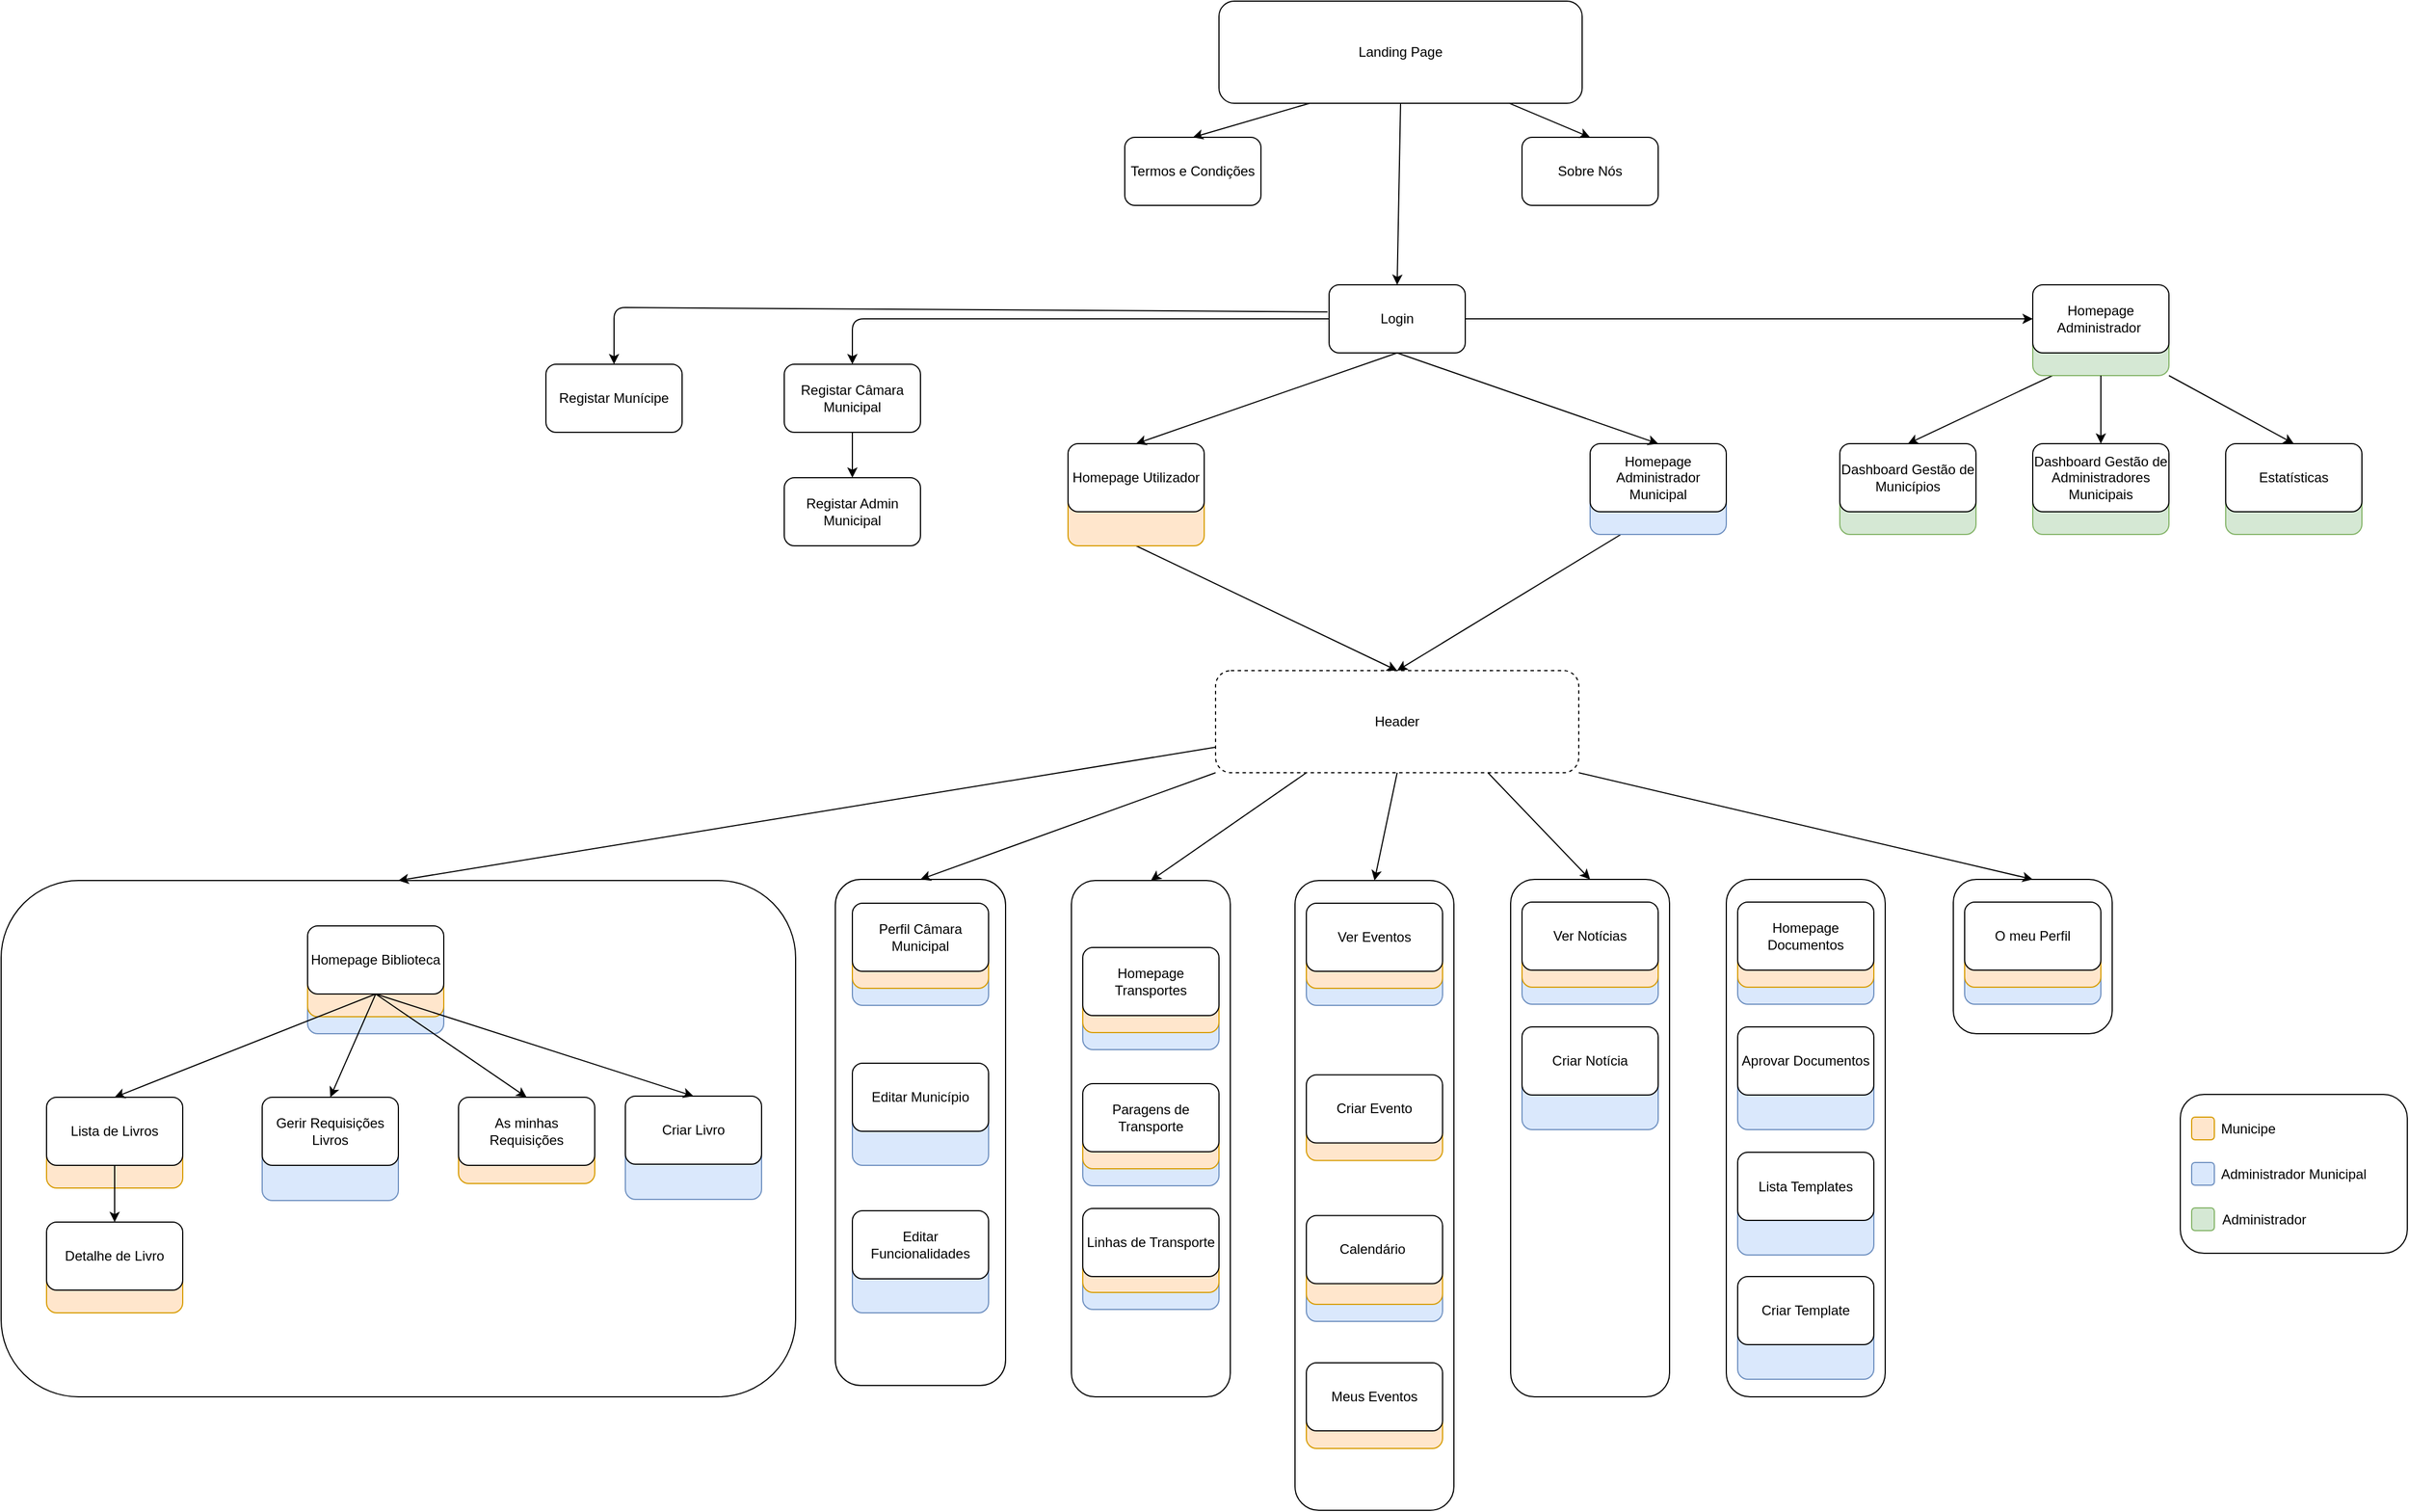 <mxfile version="14.6.13" type="device"><diagram id="I890417Zj50cADQESwnA" name="Página-1"><mxGraphModel dx="4121" dy="1639" grid="1" gridSize="10" guides="1" tooltips="1" connect="1" arrows="1" fold="1" page="1" pageScale="1" pageWidth="1654" pageHeight="1169" math="0" shadow="0"><root><mxCell id="0"/><mxCell id="1" parent="0"/><mxCell id="-BjEru2Gqxh32llCxuPo-10" value="" style="rounded=1;whiteSpace=wrap;html=1;" vertex="1" parent="1"><mxGeometry x="-1840" y="105" width="700" height="455" as="geometry"/></mxCell><mxCell id="qmK6l6WaPU_RYM6WZjc_-5" value="" style="rounded=1;whiteSpace=wrap;html=1;align=left;fillColor=#ffe6cc;strokeColor=#d79b00;" parent="1" vertex="1"><mxGeometry x="-1437" y="312" width="120" height="60" as="geometry"/></mxCell><mxCell id="qmK6l6WaPU_RYM6WZjc_-2" value="" style="rounded=1;whiteSpace=wrap;html=1;align=left;fillColor=#dae8fc;strokeColor=#6c8ebf;" parent="1" vertex="1"><mxGeometry x="-1610" y="327" width="120" height="60" as="geometry"/></mxCell><mxCell id="sZclzFKIsCiV2WWt1zoc-103" value="" style="rounded=1;whiteSpace=wrap;html=1;align=left;fillColor=#dae8fc;strokeColor=#6c8ebf;" parent="1" vertex="1"><mxGeometry x="-1570" y="180" width="120" height="60" as="geometry"/></mxCell><mxCell id="sZclzFKIsCiV2WWt1zoc-1" value="" style="rounded=1;whiteSpace=wrap;html=1;" parent="1" vertex="1"><mxGeometry x="80" y="293.5" width="200" height="140" as="geometry"/></mxCell><mxCell id="sZclzFKIsCiV2WWt1zoc-3" value="" style="rounded=1;whiteSpace=wrap;html=1;" parent="1" vertex="1"><mxGeometry x="-510" y="104" width="140" height="456" as="geometry"/></mxCell><mxCell id="sZclzFKIsCiV2WWt1zoc-4" value="" style="rounded=1;whiteSpace=wrap;html=1;" parent="1" vertex="1"><mxGeometry x="-700" y="105" width="140" height="555" as="geometry"/></mxCell><mxCell id="sZclzFKIsCiV2WWt1zoc-5" value="" style="rounded=1;whiteSpace=wrap;html=1;" parent="1" vertex="1"><mxGeometry x="-897" y="105" width="140" height="455" as="geometry"/></mxCell><mxCell id="sZclzFKIsCiV2WWt1zoc-6" value="" style="rounded=1;whiteSpace=wrap;html=1;" parent="1" vertex="1"><mxGeometry x="-1105" y="104" width="150" height="446" as="geometry"/></mxCell><mxCell id="sZclzFKIsCiV2WWt1zoc-7" value="Header" style="rounded=1;whiteSpace=wrap;html=1;dashed=1;" parent="1" vertex="1"><mxGeometry x="-770" y="-80" width="320" height="90" as="geometry"/></mxCell><mxCell id="sZclzFKIsCiV2WWt1zoc-8" value="" style="endArrow=classic;html=1;exitX=0.5;exitY=1;exitDx=0;exitDy=0;entryX=0.5;entryY=0;entryDx=0;entryDy=0;startArrow=none;" parent="1" source="sZclzFKIsCiV2WWt1zoc-52" target="sZclzFKIsCiV2WWt1zoc-7" edge="1"><mxGeometry width="50" height="50" relative="1" as="geometry"><mxPoint x="110" y="220" as="sourcePoint"/><mxPoint x="160" y="170" as="targetPoint"/></mxGeometry></mxCell><mxCell id="sZclzFKIsCiV2WWt1zoc-9" value="" style="endArrow=classic;html=1;exitX=0.5;exitY=1;exitDx=0;exitDy=0;entryX=0.5;entryY=0;entryDx=0;entryDy=0;" parent="1" source="sZclzFKIsCiV2WWt1zoc-56" target="sZclzFKIsCiV2WWt1zoc-7" edge="1"><mxGeometry width="50" height="50" relative="1" as="geometry"><mxPoint x="-450" y="10" as="sourcePoint"/><mxPoint x="-170" y="50" as="targetPoint"/></mxGeometry></mxCell><mxCell id="sZclzFKIsCiV2WWt1zoc-10" value="" style="endArrow=classic;html=1;exitX=0;exitY=1;exitDx=0;exitDy=0;entryX=0.5;entryY=0;entryDx=0;entryDy=0;" parent="1" source="sZclzFKIsCiV2WWt1zoc-7" target="sZclzFKIsCiV2WWt1zoc-6" edge="1"><mxGeometry width="50" height="50" relative="1" as="geometry"><mxPoint x="40" y="220" as="sourcePoint"/><mxPoint x="90" y="170" as="targetPoint"/></mxGeometry></mxCell><mxCell id="sZclzFKIsCiV2WWt1zoc-11" value="" style="endArrow=classic;html=1;exitX=0.25;exitY=1;exitDx=0;exitDy=0;entryX=0.5;entryY=0;entryDx=0;entryDy=0;" parent="1" source="sZclzFKIsCiV2WWt1zoc-7" target="sZclzFKIsCiV2WWt1zoc-5" edge="1"><mxGeometry width="50" height="50" relative="1" as="geometry"><mxPoint x="-230" y="110" as="sourcePoint"/><mxPoint x="-610" y="150" as="targetPoint"/></mxGeometry></mxCell><mxCell id="sZclzFKIsCiV2WWt1zoc-12" value="" style="endArrow=classic;html=1;exitX=0.5;exitY=1;exitDx=0;exitDy=0;entryX=0.5;entryY=0;entryDx=0;entryDy=0;" parent="1" source="sZclzFKIsCiV2WWt1zoc-7" target="sZclzFKIsCiV2WWt1zoc-4" edge="1"><mxGeometry width="50" height="50" relative="1" as="geometry"><mxPoint x="-200" y="110" as="sourcePoint"/><mxPoint x="-450" y="150" as="targetPoint"/></mxGeometry></mxCell><mxCell id="sZclzFKIsCiV2WWt1zoc-13" value="" style="endArrow=classic;html=1;exitX=0.75;exitY=1;exitDx=0;exitDy=0;entryX=0.5;entryY=0;entryDx=0;entryDy=0;" parent="1" source="sZclzFKIsCiV2WWt1zoc-7" target="sZclzFKIsCiV2WWt1zoc-3" edge="1"><mxGeometry width="50" height="50" relative="1" as="geometry"><mxPoint x="-170" y="110" as="sourcePoint"/><mxPoint x="-290" y="150" as="targetPoint"/></mxGeometry></mxCell><mxCell id="sZclzFKIsCiV2WWt1zoc-15" value="" style="endArrow=classic;html=1;exitX=0.5;exitY=1;exitDx=0;exitDy=0;entryX=0.5;entryY=0;entryDx=0;entryDy=0;" parent="1" source="sZclzFKIsCiV2WWt1zoc-58" target="sZclzFKIsCiV2WWt1zoc-60" edge="1"><mxGeometry width="50" height="50" relative="1" as="geometry"><mxPoint x="-760" y="-100" as="sourcePoint"/><mxPoint x="-710" y="-150" as="targetPoint"/></mxGeometry></mxCell><mxCell id="sZclzFKIsCiV2WWt1zoc-16" value="" style="rounded=1;whiteSpace=wrap;html=1;fillColor=#ffe6cc;strokeColor=#d79b00;" parent="1" vertex="1"><mxGeometry x="90" y="313.5" width="20" height="20" as="geometry"/></mxCell><mxCell id="sZclzFKIsCiV2WWt1zoc-17" value="" style="rounded=1;whiteSpace=wrap;html=1;fillColor=#dae8fc;strokeColor=#6c8ebf;" parent="1" vertex="1"><mxGeometry x="90" y="353.5" width="20" height="20" as="geometry"/></mxCell><mxCell id="sZclzFKIsCiV2WWt1zoc-18" value="" style="rounded=1;whiteSpace=wrap;html=1;fillColor=#d5e8d4;strokeColor=#82b366;" parent="1" vertex="1"><mxGeometry x="90" y="393.5" width="20" height="20" as="geometry"/></mxCell><mxCell id="sZclzFKIsCiV2WWt1zoc-19" value="Municipe" style="text;html=1;strokeColor=none;fillColor=none;align=center;verticalAlign=middle;whiteSpace=wrap;rounded=0;" parent="1" vertex="1"><mxGeometry x="120" y="313.5" width="40" height="20" as="geometry"/></mxCell><mxCell id="sZclzFKIsCiV2WWt1zoc-20" value="Administrador Municipal" style="text;html=1;strokeColor=none;fillColor=none;align=center;verticalAlign=middle;whiteSpace=wrap;rounded=0;" parent="1" vertex="1"><mxGeometry x="110" y="353.5" width="140" height="20" as="geometry"/></mxCell><mxCell id="sZclzFKIsCiV2WWt1zoc-21" value="Administrador" style="text;html=1;strokeColor=none;fillColor=none;align=left;verticalAlign=middle;whiteSpace=wrap;rounded=0;" parent="1" vertex="1"><mxGeometry x="115" y="393.5" width="140" height="20" as="geometry"/></mxCell><mxCell id="sZclzFKIsCiV2WWt1zoc-22" value="" style="rounded=1;whiteSpace=wrap;html=1;align=left;fillColor=#dae8fc;strokeColor=#6c8ebf;" parent="1" vertex="1"><mxGeometry x="-1090" y="155" width="120" height="60" as="geometry"/></mxCell><mxCell id="sZclzFKIsCiV2WWt1zoc-23" value="" style="rounded=1;whiteSpace=wrap;html=1;align=left;fillColor=#ffe6cc;strokeColor=#d79b00;" parent="1" vertex="1"><mxGeometry x="-1090" y="140" width="120" height="60" as="geometry"/></mxCell><mxCell id="sZclzFKIsCiV2WWt1zoc-24" value="Perfil Câmara Municipal" style="rounded=1;whiteSpace=wrap;html=1;" parent="1" vertex="1"><mxGeometry x="-1090" y="125" width="120" height="60" as="geometry"/></mxCell><mxCell id="sZclzFKIsCiV2WWt1zoc-25" value="" style="rounded=1;whiteSpace=wrap;html=1;align=left;fillColor=#dae8fc;strokeColor=#6c8ebf;" parent="1" vertex="1"><mxGeometry x="-887" y="194" width="120" height="60" as="geometry"/></mxCell><mxCell id="sZclzFKIsCiV2WWt1zoc-26" value="" style="rounded=1;whiteSpace=wrap;html=1;align=left;fillColor=#ffe6cc;strokeColor=#d79b00;" parent="1" vertex="1"><mxGeometry x="-887" y="179" width="120" height="60" as="geometry"/></mxCell><mxCell id="sZclzFKIsCiV2WWt1zoc-27" value="Homepage Transportes" style="rounded=1;whiteSpace=wrap;html=1;" parent="1" vertex="1"><mxGeometry x="-887" y="164" width="120" height="60" as="geometry"/></mxCell><mxCell id="sZclzFKIsCiV2WWt1zoc-28" value="" style="rounded=1;whiteSpace=wrap;html=1;align=left;fillColor=#dae8fc;strokeColor=#6c8ebf;" parent="1" vertex="1"><mxGeometry x="-887" y="314" width="120" height="60" as="geometry"/></mxCell><mxCell id="sZclzFKIsCiV2WWt1zoc-29" value="" style="rounded=1;whiteSpace=wrap;html=1;align=left;fillColor=#ffe6cc;strokeColor=#d79b00;" parent="1" vertex="1"><mxGeometry x="-887" y="299" width="120" height="60" as="geometry"/></mxCell><mxCell id="sZclzFKIsCiV2WWt1zoc-30" value="Paragens de Transporte" style="rounded=1;whiteSpace=wrap;html=1;" parent="1" vertex="1"><mxGeometry x="-887" y="284" width="120" height="60" as="geometry"/></mxCell><mxCell id="sZclzFKIsCiV2WWt1zoc-31" value="" style="rounded=1;whiteSpace=wrap;html=1;align=left;fillColor=#dae8fc;strokeColor=#6c8ebf;" parent="1" vertex="1"><mxGeometry x="-887" y="423" width="120" height="60" as="geometry"/></mxCell><mxCell id="sZclzFKIsCiV2WWt1zoc-32" value="" style="rounded=1;whiteSpace=wrap;html=1;align=left;fillColor=#ffe6cc;strokeColor=#d79b00;" parent="1" vertex="1"><mxGeometry x="-887" y="408" width="120" height="60" as="geometry"/></mxCell><mxCell id="sZclzFKIsCiV2WWt1zoc-33" value="Linhas de Transporte" style="rounded=1;whiteSpace=wrap;html=1;" parent="1" vertex="1"><mxGeometry x="-887" y="394" width="120" height="60" as="geometry"/></mxCell><mxCell id="sZclzFKIsCiV2WWt1zoc-34" value="" style="rounded=1;whiteSpace=wrap;html=1;align=left;fillColor=#dae8fc;strokeColor=#6c8ebf;" parent="1" vertex="1"><mxGeometry x="-690" y="155" width="120" height="60" as="geometry"/></mxCell><mxCell id="sZclzFKIsCiV2WWt1zoc-35" value="" style="rounded=1;whiteSpace=wrap;html=1;align=left;fillColor=#ffe6cc;strokeColor=#d79b00;" parent="1" vertex="1"><mxGeometry x="-690" y="140" width="120" height="60" as="geometry"/></mxCell><mxCell id="sZclzFKIsCiV2WWt1zoc-36" value="Ver Eventos" style="rounded=1;whiteSpace=wrap;html=1;" parent="1" vertex="1"><mxGeometry x="-690" y="125" width="120" height="60" as="geometry"/></mxCell><mxCell id="sZclzFKIsCiV2WWt1zoc-38" value="" style="rounded=1;whiteSpace=wrap;html=1;align=left;fillColor=#ffe6cc;strokeColor=#d79b00;" parent="1" vertex="1"><mxGeometry x="-690" y="291.75" width="120" height="60" as="geometry"/></mxCell><mxCell id="sZclzFKIsCiV2WWt1zoc-39" value="Criar Evento" style="rounded=1;whiteSpace=wrap;html=1;" parent="1" vertex="1"><mxGeometry x="-690" y="276.25" width="120" height="60" as="geometry"/></mxCell><mxCell id="sZclzFKIsCiV2WWt1zoc-40" value="" style="rounded=1;whiteSpace=wrap;html=1;align=left;fillColor=#dae8fc;strokeColor=#6c8ebf;" parent="1" vertex="1"><mxGeometry x="-500" y="154" width="120" height="60" as="geometry"/></mxCell><mxCell id="sZclzFKIsCiV2WWt1zoc-41" value="" style="rounded=1;whiteSpace=wrap;html=1;align=left;fillColor=#ffe6cc;strokeColor=#d79b00;" parent="1" vertex="1"><mxGeometry x="-500" y="139" width="120" height="60" as="geometry"/></mxCell><mxCell id="sZclzFKIsCiV2WWt1zoc-42" value="Ver Notícias" style="rounded=1;whiteSpace=wrap;html=1;" parent="1" vertex="1"><mxGeometry x="-500" y="124" width="120" height="60" as="geometry"/></mxCell><mxCell id="sZclzFKIsCiV2WWt1zoc-43" value="" style="rounded=1;whiteSpace=wrap;html=1;align=left;fillColor=#dae8fc;strokeColor=#6c8ebf;" parent="1" vertex="1"><mxGeometry x="-500" y="264.5" width="120" height="60" as="geometry"/></mxCell><mxCell id="sZclzFKIsCiV2WWt1zoc-45" value="Criar Notícia" style="rounded=1;whiteSpace=wrap;html=1;" parent="1" vertex="1"><mxGeometry x="-500" y="234" width="120" height="60" as="geometry"/></mxCell><mxCell id="sZclzFKIsCiV2WWt1zoc-52" value="" style="rounded=1;whiteSpace=wrap;html=1;align=left;fillColor=#ffe6cc;strokeColor=#d79b00;" parent="1" vertex="1"><mxGeometry x="-900" y="-250" width="120" height="60" as="geometry"/></mxCell><mxCell id="sZclzFKIsCiV2WWt1zoc-53" value="" style="endArrow=none;html=1;exitX=0.5;exitY=1;exitDx=0;exitDy=0;entryX=0.5;entryY=0;entryDx=0;entryDy=0;" parent="1" source="sZclzFKIsCiV2WWt1zoc-54" target="sZclzFKIsCiV2WWt1zoc-52" edge="1"><mxGeometry width="50" height="50" relative="1" as="geometry"><mxPoint x="-1170" y="-155" as="sourcePoint"/><mxPoint x="-890" y="-115" as="targetPoint"/></mxGeometry></mxCell><mxCell id="sZclzFKIsCiV2WWt1zoc-54" value="Homepage Utilizador" style="rounded=1;whiteSpace=wrap;html=1;" parent="1" vertex="1"><mxGeometry x="-900" y="-280" width="120" height="60" as="geometry"/></mxCell><mxCell id="sZclzFKIsCiV2WWt1zoc-55" value="" style="rounded=1;whiteSpace=wrap;html=1;align=left;fillColor=#dae8fc;strokeColor=#6c8ebf;" parent="1" vertex="1"><mxGeometry x="-440" y="-260" width="120" height="60" as="geometry"/></mxCell><mxCell id="sZclzFKIsCiV2WWt1zoc-56" value="Homepage Administrador Municipal" style="rounded=1;whiteSpace=wrap;html=1;" parent="1" vertex="1"><mxGeometry x="-440" y="-280" width="120" height="60" as="geometry"/></mxCell><mxCell id="sZclzFKIsCiV2WWt1zoc-57" value="" style="rounded=1;whiteSpace=wrap;html=1;align=left;fillColor=#d5e8d4;strokeColor=#82b366;" parent="1" vertex="1"><mxGeometry x="-50" y="-400" width="120" height="60" as="geometry"/></mxCell><mxCell id="sZclzFKIsCiV2WWt1zoc-58" value="Homepage Administrador&amp;nbsp;" style="rounded=1;whiteSpace=wrap;html=1;" parent="1" vertex="1"><mxGeometry x="-50" y="-420" width="120" height="60" as="geometry"/></mxCell><mxCell id="sZclzFKIsCiV2WWt1zoc-59" value="" style="rounded=1;whiteSpace=wrap;html=1;align=left;fillColor=#d5e8d4;strokeColor=#82b366;" parent="1" vertex="1"><mxGeometry x="-220" y="-260" width="120" height="60" as="geometry"/></mxCell><mxCell id="sZclzFKIsCiV2WWt1zoc-60" value="Dashboard Gestão de Municípios" style="rounded=1;whiteSpace=wrap;html=1;" parent="1" vertex="1"><mxGeometry x="-220" y="-280" width="120" height="60" as="geometry"/></mxCell><mxCell id="sZclzFKIsCiV2WWt1zoc-83" value="" style="rounded=1;whiteSpace=wrap;html=1;align=left;fillColor=#ffe6cc;strokeColor=#d79b00;" parent="1" vertex="1"><mxGeometry x="-1570" y="165" width="120" height="60" as="geometry"/></mxCell><mxCell id="sZclzFKIsCiV2WWt1zoc-84" value="Homepage Biblioteca" style="rounded=1;whiteSpace=wrap;html=1;" parent="1" vertex="1"><mxGeometry x="-1570" y="145" width="120" height="60" as="geometry"/></mxCell><mxCell id="sZclzFKIsCiV2WWt1zoc-108" value="" style="rounded=1;whiteSpace=wrap;html=1;align=left;fillColor=#ffe6cc;strokeColor=#d79b00;" parent="1" vertex="1"><mxGeometry x="-1800" y="316" width="120" height="60" as="geometry"/></mxCell><mxCell id="sZclzFKIsCiV2WWt1zoc-109" value="" style="endArrow=none;html=1;exitX=0.5;exitY=1;exitDx=0;exitDy=0;entryX=0.5;entryY=0;entryDx=0;entryDy=0;" parent="1" source="sZclzFKIsCiV2WWt1zoc-110" target="sZclzFKIsCiV2WWt1zoc-108" edge="1"><mxGeometry width="50" height="50" relative="1" as="geometry"><mxPoint x="-1740" y="356" as="sourcePoint"/><mxPoint x="-1460" y="396" as="targetPoint"/></mxGeometry></mxCell><mxCell id="sZclzFKIsCiV2WWt1zoc-110" value="Lista de Livros" style="rounded=1;whiteSpace=wrap;html=1;" parent="1" vertex="1"><mxGeometry x="-1800" y="296" width="120" height="60" as="geometry"/></mxCell><mxCell id="sZclzFKIsCiV2WWt1zoc-112" value="Gerir Requisições Livros" style="rounded=1;whiteSpace=wrap;html=1;" parent="1" vertex="1"><mxGeometry x="-1610" y="296" width="120" height="60" as="geometry"/></mxCell><mxCell id="sZclzFKIsCiV2WWt1zoc-116" value="As minhas Requisições" style="rounded=1;whiteSpace=wrap;html=1;" parent="1" vertex="1"><mxGeometry x="-1437" y="296" width="120" height="60" as="geometry"/></mxCell><mxCell id="sZclzFKIsCiV2WWt1zoc-117" value="" style="endArrow=classic;html=1;entryX=0.5;entryY=0;entryDx=0;entryDy=0;" parent="1" target="sZclzFKIsCiV2WWt1zoc-110" edge="1"><mxGeometry width="50" height="50" relative="1" as="geometry"><mxPoint x="-1510" y="205" as="sourcePoint"/><mxPoint x="-1700" y="305" as="targetPoint"/></mxGeometry></mxCell><mxCell id="sZclzFKIsCiV2WWt1zoc-119" value="" style="endArrow=classic;html=1;entryX=0.5;entryY=0;entryDx=0;entryDy=0;exitX=0.5;exitY=1;exitDx=0;exitDy=0;" parent="1" source="sZclzFKIsCiV2WWt1zoc-84" target="sZclzFKIsCiV2WWt1zoc-116" edge="1"><mxGeometry width="50" height="50" relative="1" as="geometry"><mxPoint x="-1430" y="215" as="sourcePoint"/><mxPoint x="-1340" y="305" as="targetPoint"/></mxGeometry></mxCell><mxCell id="sZclzFKIsCiV2WWt1zoc-122" value="" style="rounded=1;whiteSpace=wrap;html=1;align=left;fillColor=#ffe6cc;strokeColor=#d79b00;" parent="1" vertex="1"><mxGeometry x="-1800" y="426" width="120" height="60" as="geometry"/></mxCell><mxCell id="sZclzFKIsCiV2WWt1zoc-123" value="" style="endArrow=none;html=1;exitX=0.5;exitY=1;exitDx=0;exitDy=0;entryX=0.5;entryY=0;entryDx=0;entryDy=0;" parent="1" source="sZclzFKIsCiV2WWt1zoc-124" target="sZclzFKIsCiV2WWt1zoc-122" edge="1"><mxGeometry width="50" height="50" relative="1" as="geometry"><mxPoint x="-1740" y="466" as="sourcePoint"/><mxPoint x="-1460" y="506" as="targetPoint"/></mxGeometry></mxCell><mxCell id="sZclzFKIsCiV2WWt1zoc-124" value="Detalhe de Livro" style="rounded=1;whiteSpace=wrap;html=1;" parent="1" vertex="1"><mxGeometry x="-1800" y="406" width="120" height="60" as="geometry"/></mxCell><mxCell id="sZclzFKIsCiV2WWt1zoc-125" value="" style="endArrow=classic;html=1;entryX=0.5;entryY=0;entryDx=0;entryDy=0;exitX=0.5;exitY=1;exitDx=0;exitDy=0;" parent="1" source="sZclzFKIsCiV2WWt1zoc-110" target="sZclzFKIsCiV2WWt1zoc-124" edge="1"><mxGeometry width="50" height="50" relative="1" as="geometry"><mxPoint x="-1610" y="206" as="sourcePoint"/><mxPoint x="-1910" y="306" as="targetPoint"/></mxGeometry></mxCell><mxCell id="qmK6l6WaPU_RYM6WZjc_-1" value="" style="endArrow=classic;html=1;entryX=0.5;entryY=0;entryDx=0;entryDy=0;exitX=0.5;exitY=1;exitDx=0;exitDy=0;" parent="1" source="sZclzFKIsCiV2WWt1zoc-84" target="sZclzFKIsCiV2WWt1zoc-112" edge="1"><mxGeometry width="50" height="50" relative="1" as="geometry"><mxPoint x="-1500" y="215" as="sourcePoint"/><mxPoint x="-1267" y="305" as="targetPoint"/></mxGeometry></mxCell><mxCell id="qmK6l6WaPU_RYM6WZjc_-6" value="" style="rounded=1;whiteSpace=wrap;html=1;align=left;fillColor=#dae8fc;strokeColor=#6c8ebf;" parent="1" vertex="1"><mxGeometry x="-1290" y="326" width="120" height="60" as="geometry"/></mxCell><mxCell id="qmK6l6WaPU_RYM6WZjc_-8" value="Criar Livro" style="rounded=1;whiteSpace=wrap;html=1;" parent="1" vertex="1"><mxGeometry x="-1290" y="295" width="120" height="60" as="geometry"/></mxCell><mxCell id="qmK6l6WaPU_RYM6WZjc_-9" value="" style="endArrow=classic;html=1;entryX=0.5;entryY=0;entryDx=0;entryDy=0;exitX=0.5;exitY=1;exitDx=0;exitDy=0;" parent="1" source="sZclzFKIsCiV2WWt1zoc-84" target="qmK6l6WaPU_RYM6WZjc_-8" edge="1"><mxGeometry width="50" height="50" relative="1" as="geometry"><mxPoint x="-1500" y="215" as="sourcePoint"/><mxPoint x="-1267" y="305" as="targetPoint"/></mxGeometry></mxCell><mxCell id="-BjEru2Gqxh32llCxuPo-3" value="" style="rounded=1;whiteSpace=wrap;html=1;align=left;fillColor=#d5e8d4;strokeColor=#82b366;" vertex="1" parent="1"><mxGeometry x="-50" y="-260" width="120" height="60" as="geometry"/></mxCell><mxCell id="-BjEru2Gqxh32llCxuPo-4" value="Dashboard Gestão de Administradores Municipais" style="rounded=1;whiteSpace=wrap;html=1;" vertex="1" parent="1"><mxGeometry x="-50" y="-280" width="120" height="60" as="geometry"/></mxCell><mxCell id="-BjEru2Gqxh32llCxuPo-6" value="" style="rounded=1;whiteSpace=wrap;html=1;align=left;fillColor=#d5e8d4;strokeColor=#82b366;" vertex="1" parent="1"><mxGeometry x="120" y="-260" width="120" height="60" as="geometry"/></mxCell><mxCell id="-BjEru2Gqxh32llCxuPo-7" value="Estatísticas" style="rounded=1;whiteSpace=wrap;html=1;" vertex="1" parent="1"><mxGeometry x="120" y="-280" width="120" height="60" as="geometry"/></mxCell><mxCell id="-BjEru2Gqxh32llCxuPo-8" value="" style="endArrow=classic;html=1;exitX=1;exitY=1;exitDx=0;exitDy=0;entryX=0.5;entryY=0;entryDx=0;entryDy=0;" edge="1" parent="1" source="sZclzFKIsCiV2WWt1zoc-57" target="-BjEru2Gqxh32llCxuPo-7"><mxGeometry width="50" height="50" relative="1" as="geometry"><mxPoint x="20" y="-330" as="sourcePoint"/><mxPoint x="-160" y="-270" as="targetPoint"/></mxGeometry></mxCell><mxCell id="-BjEru2Gqxh32llCxuPo-9" value="" style="endArrow=classic;html=1;exitX=0.5;exitY=1;exitDx=0;exitDy=0;entryX=0.5;entryY=0;entryDx=0;entryDy=0;" edge="1" parent="1" source="sZclzFKIsCiV2WWt1zoc-57" target="-BjEru2Gqxh32llCxuPo-4"><mxGeometry width="50" height="50" relative="1" as="geometry"><mxPoint x="30" y="-320" as="sourcePoint"/><mxPoint x="-150" y="-260" as="targetPoint"/></mxGeometry></mxCell><mxCell id="-BjEru2Gqxh32llCxuPo-11" value="" style="endArrow=classic;html=1;exitX=0;exitY=0.75;exitDx=0;exitDy=0;entryX=0.5;entryY=0;entryDx=0;entryDy=0;" edge="1" parent="1" source="sZclzFKIsCiV2WWt1zoc-7" target="-BjEru2Gqxh32llCxuPo-10"><mxGeometry width="50" height="50" relative="1" as="geometry"><mxPoint x="-760" y="20" as="sourcePoint"/><mxPoint x="-840" y="155" as="targetPoint"/></mxGeometry></mxCell><mxCell id="-BjEru2Gqxh32llCxuPo-12" value="" style="rounded=1;whiteSpace=wrap;html=1;align=left;fillColor=#dae8fc;strokeColor=#6c8ebf;" vertex="1" parent="1"><mxGeometry x="-1090" y="296" width="120" height="60" as="geometry"/></mxCell><mxCell id="-BjEru2Gqxh32llCxuPo-14" value="Editar Município" style="rounded=1;whiteSpace=wrap;html=1;" vertex="1" parent="1"><mxGeometry x="-1090" y="266" width="120" height="60" as="geometry"/></mxCell><mxCell id="-BjEru2Gqxh32llCxuPo-15" value="" style="rounded=1;whiteSpace=wrap;html=1;align=left;fillColor=#dae8fc;strokeColor=#6c8ebf;" vertex="1" parent="1"><mxGeometry x="-1090" y="426" width="120" height="60" as="geometry"/></mxCell><mxCell id="-BjEru2Gqxh32llCxuPo-16" value="Editar Funcionalidades" style="rounded=1;whiteSpace=wrap;html=1;" vertex="1" parent="1"><mxGeometry x="-1090" y="396" width="120" height="60" as="geometry"/></mxCell><mxCell id="-BjEru2Gqxh32llCxuPo-19" value="" style="rounded=1;whiteSpace=wrap;html=1;align=left;fillColor=#ffe6cc;strokeColor=#d79b00;" vertex="1" parent="1"><mxGeometry x="-690" y="415.75" width="120" height="60" as="geometry"/></mxCell><mxCell id="-BjEru2Gqxh32llCxuPo-23" value="" style="rounded=1;whiteSpace=wrap;html=1;" vertex="1" parent="1"><mxGeometry x="-320" y="104" width="140" height="456" as="geometry"/></mxCell><mxCell id="-BjEru2Gqxh32llCxuPo-24" value="" style="rounded=1;whiteSpace=wrap;html=1;align=left;fillColor=#dae8fc;strokeColor=#6c8ebf;" vertex="1" parent="1"><mxGeometry x="-310" y="154" width="120" height="60" as="geometry"/></mxCell><mxCell id="-BjEru2Gqxh32llCxuPo-25" value="" style="rounded=1;whiteSpace=wrap;html=1;align=left;fillColor=#ffe6cc;strokeColor=#d79b00;" vertex="1" parent="1"><mxGeometry x="-310" y="139" width="120" height="60" as="geometry"/></mxCell><mxCell id="-BjEru2Gqxh32llCxuPo-26" value="Homepage Documentos" style="rounded=1;whiteSpace=wrap;html=1;" vertex="1" parent="1"><mxGeometry x="-310" y="124" width="120" height="60" as="geometry"/></mxCell><mxCell id="-BjEru2Gqxh32llCxuPo-27" value="" style="rounded=1;whiteSpace=wrap;html=1;align=left;fillColor=#dae8fc;strokeColor=#6c8ebf;" vertex="1" parent="1"><mxGeometry x="-310" y="264.5" width="120" height="60" as="geometry"/></mxCell><mxCell id="-BjEru2Gqxh32llCxuPo-28" value="Aprovar Documentos" style="rounded=1;whiteSpace=wrap;html=1;" vertex="1" parent="1"><mxGeometry x="-310" y="234" width="120" height="60" as="geometry"/></mxCell><mxCell id="-BjEru2Gqxh32llCxuPo-29" value="" style="rounded=1;whiteSpace=wrap;html=1;align=left;fillColor=#dae8fc;strokeColor=#6c8ebf;" vertex="1" parent="1"><mxGeometry x="-310" y="375" width="120" height="60" as="geometry"/></mxCell><mxCell id="-BjEru2Gqxh32llCxuPo-30" value="Lista Templates" style="rounded=1;whiteSpace=wrap;html=1;" vertex="1" parent="1"><mxGeometry x="-310" y="344.5" width="120" height="60" as="geometry"/></mxCell><mxCell id="-BjEru2Gqxh32llCxuPo-31" value="" style="rounded=1;whiteSpace=wrap;html=1;align=left;fillColor=#dae8fc;strokeColor=#6c8ebf;" vertex="1" parent="1"><mxGeometry x="-310" y="484.5" width="120" height="60" as="geometry"/></mxCell><mxCell id="-BjEru2Gqxh32llCxuPo-32" value="Criar Template" style="rounded=1;whiteSpace=wrap;html=1;" vertex="1" parent="1"><mxGeometry x="-310" y="454" width="120" height="60" as="geometry"/></mxCell><mxCell id="-BjEru2Gqxh32llCxuPo-35" value="" style="rounded=1;whiteSpace=wrap;html=1;" vertex="1" parent="1"><mxGeometry x="-120" y="104" width="140" height="136" as="geometry"/></mxCell><mxCell id="-BjEru2Gqxh32llCxuPo-36" value="" style="rounded=1;whiteSpace=wrap;html=1;align=left;fillColor=#dae8fc;strokeColor=#6c8ebf;" vertex="1" parent="1"><mxGeometry x="-110" y="154" width="120" height="60" as="geometry"/></mxCell><mxCell id="-BjEru2Gqxh32llCxuPo-37" value="" style="rounded=1;whiteSpace=wrap;html=1;align=left;fillColor=#ffe6cc;strokeColor=#d79b00;" vertex="1" parent="1"><mxGeometry x="-110" y="139" width="120" height="60" as="geometry"/></mxCell><mxCell id="-BjEru2Gqxh32llCxuPo-38" value="O meu Perfil" style="rounded=1;whiteSpace=wrap;html=1;" vertex="1" parent="1"><mxGeometry x="-110" y="124" width="120" height="60" as="geometry"/></mxCell><mxCell id="-BjEru2Gqxh32llCxuPo-39" value="" style="endArrow=classic;html=1;exitX=1;exitY=1;exitDx=0;exitDy=0;entryX=0.5;entryY=0;entryDx=0;entryDy=0;" edge="1" parent="1" source="sZclzFKIsCiV2WWt1zoc-7" target="-BjEru2Gqxh32llCxuPo-35"><mxGeometry width="50" height="50" relative="1" as="geometry"><mxPoint x="-520" y="20" as="sourcePoint"/><mxPoint x="-430" y="114" as="targetPoint"/></mxGeometry></mxCell><mxCell id="-BjEru2Gqxh32llCxuPo-40" value="" style="rounded=1;whiteSpace=wrap;html=1;align=left;fillColor=#ffe6cc;strokeColor=#d79b00;" vertex="1" parent="1"><mxGeometry x="-690" y="545.5" width="120" height="60" as="geometry"/></mxCell><mxCell id="-BjEru2Gqxh32llCxuPo-41" value="Meus Eventos" style="rounded=1;whiteSpace=wrap;html=1;" vertex="1" parent="1"><mxGeometry x="-690" y="530" width="120" height="60" as="geometry"/></mxCell><mxCell id="-BjEru2Gqxh32llCxuPo-42" value="" style="rounded=1;whiteSpace=wrap;html=1;align=left;fillColor=#dae8fc;strokeColor=#6c8ebf;" vertex="1" parent="1"><mxGeometry x="-690" y="433.5" width="120" height="60" as="geometry"/></mxCell><mxCell id="-BjEru2Gqxh32llCxuPo-43" value="" style="rounded=1;whiteSpace=wrap;html=1;align=left;fillColor=#ffe6cc;strokeColor=#d79b00;" vertex="1" parent="1"><mxGeometry x="-690" y="418.5" width="120" height="60" as="geometry"/></mxCell><mxCell id="-BjEru2Gqxh32llCxuPo-20" value="Calendário&amp;nbsp;" style="rounded=1;whiteSpace=wrap;html=1;" vertex="1" parent="1"><mxGeometry x="-690" y="400.25" width="120" height="60" as="geometry"/></mxCell><mxCell id="-BjEru2Gqxh32llCxuPo-44" value="Landing Page" style="rounded=1;whiteSpace=wrap;html=1;" vertex="1" parent="1"><mxGeometry x="-767" y="-670" width="320" height="90" as="geometry"/></mxCell><mxCell id="-BjEru2Gqxh32llCxuPo-46" value="Login" style="rounded=1;whiteSpace=wrap;html=1;" vertex="1" parent="1"><mxGeometry x="-670" y="-420" width="120" height="60" as="geometry"/></mxCell><mxCell id="-BjEru2Gqxh32llCxuPo-47" value="Sobre Nós" style="rounded=1;whiteSpace=wrap;html=1;" vertex="1" parent="1"><mxGeometry x="-500" y="-550" width="120" height="60" as="geometry"/></mxCell><mxCell id="-BjEru2Gqxh32llCxuPo-48" value="Termos e Condições" style="rounded=1;whiteSpace=wrap;html=1;" vertex="1" parent="1"><mxGeometry x="-850" y="-550" width="120" height="60" as="geometry"/></mxCell><mxCell id="-BjEru2Gqxh32llCxuPo-49" value="" style="endArrow=classic;html=1;exitX=0.25;exitY=1;exitDx=0;exitDy=0;entryX=0.5;entryY=0;entryDx=0;entryDy=0;" edge="1" parent="1" source="-BjEru2Gqxh32llCxuPo-44" target="-BjEru2Gqxh32llCxuPo-48"><mxGeometry width="50" height="50" relative="1" as="geometry"><mxPoint x="-730" y="-80" as="sourcePoint"/><mxPoint x="-680" y="-130" as="targetPoint"/></mxGeometry></mxCell><mxCell id="-BjEru2Gqxh32llCxuPo-50" value="" style="endArrow=classic;html=1;exitX=0.5;exitY=1;exitDx=0;exitDy=0;entryX=0.5;entryY=0;entryDx=0;entryDy=0;" edge="1" parent="1" source="-BjEru2Gqxh32llCxuPo-44" target="-BjEru2Gqxh32llCxuPo-46"><mxGeometry width="50" height="50" relative="1" as="geometry"><mxPoint x="-690" y="-570" as="sourcePoint"/><mxPoint x="-780" y="-410" as="targetPoint"/></mxGeometry></mxCell><mxCell id="-BjEru2Gqxh32llCxuPo-51" value="" style="endArrow=classic;html=1;exitX=0.798;exitY=0.998;exitDx=0;exitDy=0;entryX=0.5;entryY=0;entryDx=0;entryDy=0;exitPerimeter=0;" edge="1" parent="1" source="-BjEru2Gqxh32llCxuPo-44" target="-BjEru2Gqxh32llCxuPo-47"><mxGeometry width="50" height="50" relative="1" as="geometry"><mxPoint x="-610" y="-570" as="sourcePoint"/><mxPoint x="-600" y="-410" as="targetPoint"/></mxGeometry></mxCell><mxCell id="-BjEru2Gqxh32llCxuPo-52" value="" style="endArrow=classic;html=1;exitX=0.5;exitY=1;exitDx=0;exitDy=0;entryX=0.5;entryY=0;entryDx=0;entryDy=0;" edge="1" parent="1" source="-BjEru2Gqxh32llCxuPo-46" target="sZclzFKIsCiV2WWt1zoc-54"><mxGeometry width="50" height="50" relative="1" as="geometry"><mxPoint x="-597" y="-570" as="sourcePoint"/><mxPoint x="-600" y="-410" as="targetPoint"/></mxGeometry></mxCell><mxCell id="-BjEru2Gqxh32llCxuPo-53" value="" style="endArrow=classic;html=1;exitX=0.5;exitY=1;exitDx=0;exitDy=0;entryX=0.5;entryY=0;entryDx=0;entryDy=0;" edge="1" parent="1" source="-BjEru2Gqxh32llCxuPo-46" target="sZclzFKIsCiV2WWt1zoc-56"><mxGeometry width="50" height="50" relative="1" as="geometry"><mxPoint x="-600" y="-350" as="sourcePoint"/><mxPoint x="-830" y="-270" as="targetPoint"/></mxGeometry></mxCell><mxCell id="-BjEru2Gqxh32llCxuPo-54" value="" style="endArrow=classic;html=1;exitX=1;exitY=0.5;exitDx=0;exitDy=0;entryX=0;entryY=0.5;entryDx=0;entryDy=0;" edge="1" parent="1" source="-BjEru2Gqxh32llCxuPo-46" target="sZclzFKIsCiV2WWt1zoc-58"><mxGeometry width="50" height="50" relative="1" as="geometry"><mxPoint x="400" y="-110" as="sourcePoint"/><mxPoint x="450" y="-160" as="targetPoint"/></mxGeometry></mxCell><mxCell id="-BjEru2Gqxh32llCxuPo-59" value="Registar Munícipe" style="rounded=1;whiteSpace=wrap;html=1;" vertex="1" parent="1"><mxGeometry x="-1360" y="-350" width="120" height="60" as="geometry"/></mxCell><mxCell id="-BjEru2Gqxh32llCxuPo-68" value="Registar Câmara Municipal" style="rounded=1;whiteSpace=wrap;html=1;" vertex="1" parent="1"><mxGeometry x="-1150" y="-350" width="120" height="60" as="geometry"/></mxCell><mxCell id="-BjEru2Gqxh32llCxuPo-69" value="Registar Admin Municipal" style="rounded=1;whiteSpace=wrap;html=1;" vertex="1" parent="1"><mxGeometry x="-1150" y="-250" width="120" height="60" as="geometry"/></mxCell><mxCell id="-BjEru2Gqxh32llCxuPo-71" value="" style="endArrow=classic;html=1;exitX=0.5;exitY=1;exitDx=0;exitDy=0;entryX=0.5;entryY=0;entryDx=0;entryDy=0;" edge="1" parent="1" source="-BjEru2Gqxh32llCxuPo-68" target="-BjEru2Gqxh32llCxuPo-69"><mxGeometry width="50" height="50" relative="1" as="geometry"><mxPoint x="-1040" as="sourcePoint"/><mxPoint x="-990" y="-50" as="targetPoint"/></mxGeometry></mxCell><mxCell id="-BjEru2Gqxh32llCxuPo-72" value="" style="endArrow=classic;html=1;exitX=0;exitY=0.5;exitDx=0;exitDy=0;entryX=0.5;entryY=0;entryDx=0;entryDy=0;" edge="1" parent="1" source="-BjEru2Gqxh32llCxuPo-46" target="-BjEru2Gqxh32llCxuPo-68"><mxGeometry width="50" height="50" relative="1" as="geometry"><mxPoint x="-1070" y="-60" as="sourcePoint"/><mxPoint x="-1020" y="-110" as="targetPoint"/><Array as="points"><mxPoint x="-1090" y="-390"/></Array></mxGeometry></mxCell><mxCell id="-BjEru2Gqxh32llCxuPo-73" value="" style="endArrow=classic;html=1;entryX=0.5;entryY=0;entryDx=0;entryDy=0;exitX=-0.011;exitY=0.398;exitDx=0;exitDy=0;exitPerimeter=0;" edge="1" parent="1" source="-BjEru2Gqxh32llCxuPo-46" target="-BjEru2Gqxh32llCxuPo-59"><mxGeometry width="50" height="50" relative="1" as="geometry"><mxPoint x="-670" y="-390" as="sourcePoint"/><mxPoint x="-1080" y="-340" as="targetPoint"/><Array as="points"><mxPoint x="-1300" y="-400"/></Array></mxGeometry></mxCell></root></mxGraphModel></diagram></mxfile>